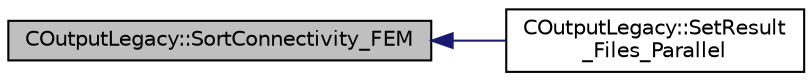 digraph "COutputLegacy::SortConnectivity_FEM"
{
  edge [fontname="Helvetica",fontsize="10",labelfontname="Helvetica",labelfontsize="10"];
  node [fontname="Helvetica",fontsize="10",shape=record];
  rankdir="LR";
  Node1942 [label="COutputLegacy::SortConnectivity_FEM",height=0.2,width=0.4,color="black", fillcolor="grey75", style="filled", fontcolor="black"];
  Node1942 -> Node1943 [dir="back",color="midnightblue",fontsize="10",style="solid",fontname="Helvetica"];
  Node1943 [label="COutputLegacy::SetResult\l_Files_Parallel",height=0.2,width=0.4,color="black", fillcolor="white", style="filled",URL="$class_c_output_legacy.html#a9e7832982d8237df4df455b027fd203b",tooltip="Writes and organizes the all the output files, except the history one, for parallel computations..."];
}
